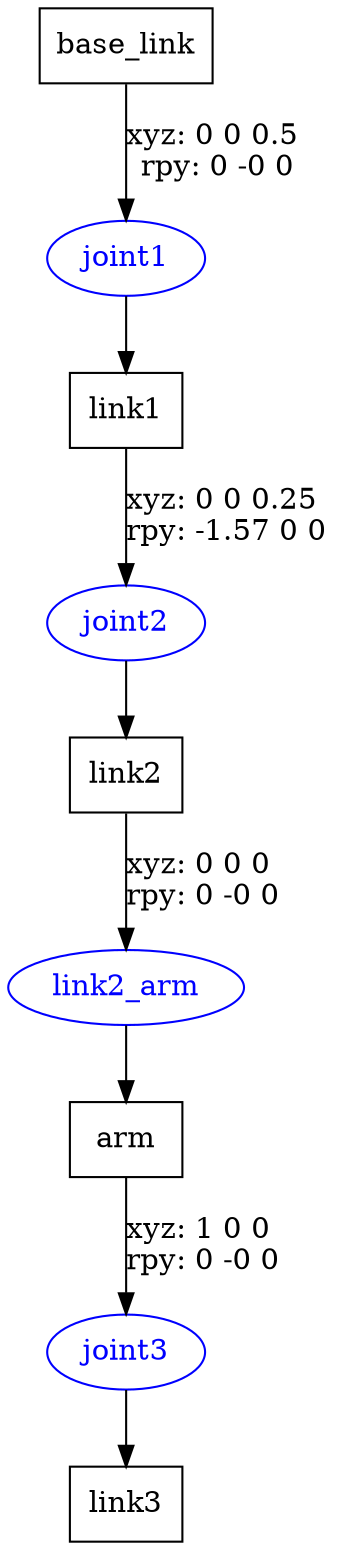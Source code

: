 digraph G {
node [shape=box];
"base_link" [label="base_link"];
"link1" [label="link1"];
"link2" [label="link2"];
"arm" [label="arm"];
"link3" [label="link3"];
node [shape=ellipse, color=blue, fontcolor=blue];
"base_link" -> "joint1" [label="xyz: 0 0 0.5 \nrpy: 0 -0 0"]
"joint1" -> "link1"
"link1" -> "joint2" [label="xyz: 0 0 0.25 \nrpy: -1.57 0 0"]
"joint2" -> "link2"
"link2" -> "link2_arm" [label="xyz: 0 0 0 \nrpy: 0 -0 0"]
"link2_arm" -> "arm"
"arm" -> "joint3" [label="xyz: 1 0 0 \nrpy: 0 -0 0"]
"joint3" -> "link3"
}
